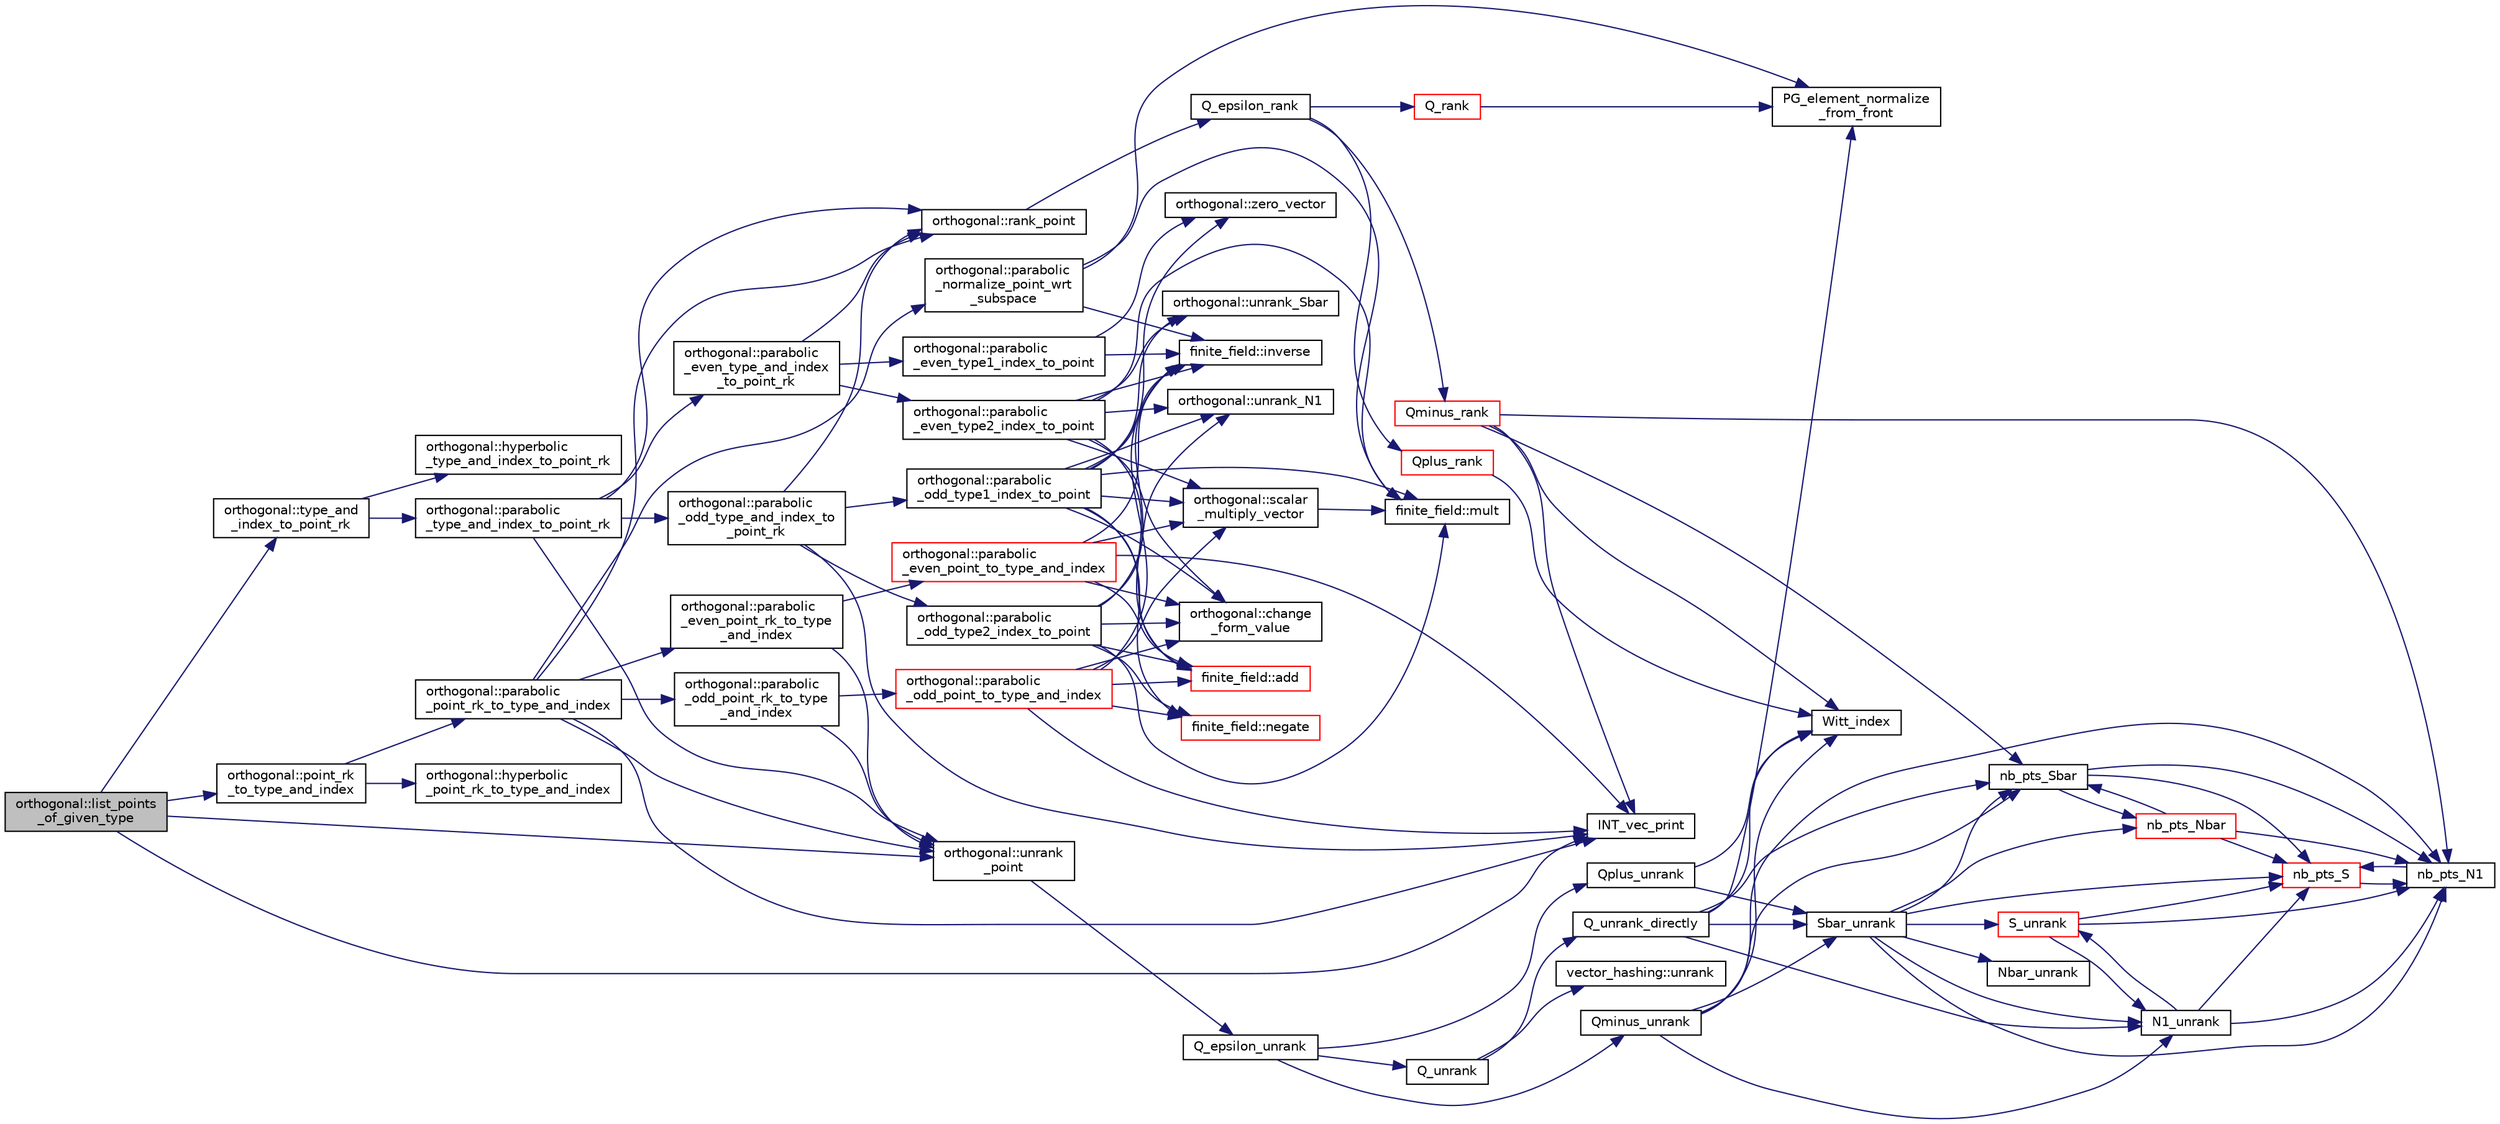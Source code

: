 digraph "orthogonal::list_points_of_given_type"
{
  edge [fontname="Helvetica",fontsize="10",labelfontname="Helvetica",labelfontsize="10"];
  node [fontname="Helvetica",fontsize="10",shape=record];
  rankdir="LR";
  Node11651 [label="orthogonal::list_points\l_of_given_type",height=0.2,width=0.4,color="black", fillcolor="grey75", style="filled", fontcolor="black"];
  Node11651 -> Node11652 [color="midnightblue",fontsize="10",style="solid",fontname="Helvetica"];
  Node11652 [label="orthogonal::type_and\l_index_to_point_rk",height=0.2,width=0.4,color="black", fillcolor="white", style="filled",URL="$d7/daa/classorthogonal.html#a319ef460cdfe3247d336c3fb482901eb"];
  Node11652 -> Node11653 [color="midnightblue",fontsize="10",style="solid",fontname="Helvetica"];
  Node11653 [label="orthogonal::hyperbolic\l_type_and_index_to_point_rk",height=0.2,width=0.4,color="black", fillcolor="white", style="filled",URL="$d7/daa/classorthogonal.html#af31cd843ff2e6eb4fe1ba9c49e62d1b8"];
  Node11652 -> Node11654 [color="midnightblue",fontsize="10",style="solid",fontname="Helvetica"];
  Node11654 [label="orthogonal::parabolic\l_type_and_index_to_point_rk",height=0.2,width=0.4,color="black", fillcolor="white", style="filled",URL="$d7/daa/classorthogonal.html#a67c316cf01b382762e6ac372f522d106"];
  Node11654 -> Node11655 [color="midnightblue",fontsize="10",style="solid",fontname="Helvetica"];
  Node11655 [label="orthogonal::unrank\l_point",height=0.2,width=0.4,color="black", fillcolor="white", style="filled",URL="$d7/daa/classorthogonal.html#ab655117100f7c66c19817b84ac5ac0a0"];
  Node11655 -> Node11656 [color="midnightblue",fontsize="10",style="solid",fontname="Helvetica"];
  Node11656 [label="Q_epsilon_unrank",height=0.2,width=0.4,color="black", fillcolor="white", style="filled",URL="$d4/d67/geometry_8h.html#af162c4d30d4a6528299e37551c353e7b"];
  Node11656 -> Node11657 [color="midnightblue",fontsize="10",style="solid",fontname="Helvetica"];
  Node11657 [label="Q_unrank",height=0.2,width=0.4,color="black", fillcolor="white", style="filled",URL="$db/da0/lib_2foundations_2geometry_2orthogonal__points_8_c.html#a6d02923d5b54ef796934e753e6f5b65b"];
  Node11657 -> Node11658 [color="midnightblue",fontsize="10",style="solid",fontname="Helvetica"];
  Node11658 [label="vector_hashing::unrank",height=0.2,width=0.4,color="black", fillcolor="white", style="filled",URL="$d8/daa/classvector__hashing.html#abbebd3a96a6d27a34b9b49af99e2ed3d"];
  Node11657 -> Node11659 [color="midnightblue",fontsize="10",style="solid",fontname="Helvetica"];
  Node11659 [label="Q_unrank_directly",height=0.2,width=0.4,color="black", fillcolor="white", style="filled",URL="$db/da0/lib_2foundations_2geometry_2orthogonal__points_8_c.html#a105e7e72249e78fcf0785c69099d90ce"];
  Node11659 -> Node11660 [color="midnightblue",fontsize="10",style="solid",fontname="Helvetica"];
  Node11660 [label="Witt_index",height=0.2,width=0.4,color="black", fillcolor="white", style="filled",URL="$db/da0/lib_2foundations_2geometry_2orthogonal__points_8_c.html#ab3483ecb9859a6758f82b5327da50534"];
  Node11659 -> Node11661 [color="midnightblue",fontsize="10",style="solid",fontname="Helvetica"];
  Node11661 [label="nb_pts_Sbar",height=0.2,width=0.4,color="black", fillcolor="white", style="filled",URL="$db/da0/lib_2foundations_2geometry_2orthogonal__points_8_c.html#a986dda26505c9934c771578b084f67cc"];
  Node11661 -> Node11662 [color="midnightblue",fontsize="10",style="solid",fontname="Helvetica"];
  Node11662 [label="nb_pts_S",height=0.2,width=0.4,color="red", fillcolor="white", style="filled",URL="$db/da0/lib_2foundations_2geometry_2orthogonal__points_8_c.html#a9bc3dec6e722644d182738102c3e04f3"];
  Node11662 -> Node11664 [color="midnightblue",fontsize="10",style="solid",fontname="Helvetica"];
  Node11664 [label="nb_pts_N1",height=0.2,width=0.4,color="black", fillcolor="white", style="filled",URL="$db/da0/lib_2foundations_2geometry_2orthogonal__points_8_c.html#ae0f2e1c76523db67b4ec9629ccc35bc6"];
  Node11664 -> Node11662 [color="midnightblue",fontsize="10",style="solid",fontname="Helvetica"];
  Node11661 -> Node11665 [color="midnightblue",fontsize="10",style="solid",fontname="Helvetica"];
  Node11665 [label="nb_pts_Nbar",height=0.2,width=0.4,color="red", fillcolor="white", style="filled",URL="$db/da0/lib_2foundations_2geometry_2orthogonal__points_8_c.html#a51b4684a176c6841fd3cd6c34c684c2c"];
  Node11665 -> Node11661 [color="midnightblue",fontsize="10",style="solid",fontname="Helvetica"];
  Node11665 -> Node11662 [color="midnightblue",fontsize="10",style="solid",fontname="Helvetica"];
  Node11665 -> Node11664 [color="midnightblue",fontsize="10",style="solid",fontname="Helvetica"];
  Node11661 -> Node11664 [color="midnightblue",fontsize="10",style="solid",fontname="Helvetica"];
  Node11659 -> Node11666 [color="midnightblue",fontsize="10",style="solid",fontname="Helvetica"];
  Node11666 [label="Sbar_unrank",height=0.2,width=0.4,color="black", fillcolor="white", style="filled",URL="$db/da0/lib_2foundations_2geometry_2orthogonal__points_8_c.html#a65d9b9ccfff12dd92f4f4e8360701c98"];
  Node11666 -> Node11661 [color="midnightblue",fontsize="10",style="solid",fontname="Helvetica"];
  Node11666 -> Node11662 [color="midnightblue",fontsize="10",style="solid",fontname="Helvetica"];
  Node11666 -> Node11667 [color="midnightblue",fontsize="10",style="solid",fontname="Helvetica"];
  Node11667 [label="S_unrank",height=0.2,width=0.4,color="red", fillcolor="white", style="filled",URL="$db/da0/lib_2foundations_2geometry_2orthogonal__points_8_c.html#a18964a35af25f1b4a85f4eaeb1543d92"];
  Node11667 -> Node11662 [color="midnightblue",fontsize="10",style="solid",fontname="Helvetica"];
  Node11667 -> Node11664 [color="midnightblue",fontsize="10",style="solid",fontname="Helvetica"];
  Node11667 -> Node11669 [color="midnightblue",fontsize="10",style="solid",fontname="Helvetica"];
  Node11669 [label="N1_unrank",height=0.2,width=0.4,color="black", fillcolor="white", style="filled",URL="$db/da0/lib_2foundations_2geometry_2orthogonal__points_8_c.html#aa9427e27f7f207c1baff3a34cc5d78cf"];
  Node11669 -> Node11662 [color="midnightblue",fontsize="10",style="solid",fontname="Helvetica"];
  Node11669 -> Node11664 [color="midnightblue",fontsize="10",style="solid",fontname="Helvetica"];
  Node11669 -> Node11667 [color="midnightblue",fontsize="10",style="solid",fontname="Helvetica"];
  Node11666 -> Node11665 [color="midnightblue",fontsize="10",style="solid",fontname="Helvetica"];
  Node11666 -> Node11664 [color="midnightblue",fontsize="10",style="solid",fontname="Helvetica"];
  Node11666 -> Node11673 [color="midnightblue",fontsize="10",style="solid",fontname="Helvetica"];
  Node11673 [label="Nbar_unrank",height=0.2,width=0.4,color="black", fillcolor="white", style="filled",URL="$db/da0/lib_2foundations_2geometry_2orthogonal__points_8_c.html#ad641d8fb061c898a2c18266e263fb278"];
  Node11666 -> Node11669 [color="midnightblue",fontsize="10",style="solid",fontname="Helvetica"];
  Node11659 -> Node11674 [color="midnightblue",fontsize="10",style="solid",fontname="Helvetica"];
  Node11674 [label="PG_element_normalize\l_from_front",height=0.2,width=0.4,color="black", fillcolor="white", style="filled",URL="$d4/d67/geometry_8h.html#af675caf5f9975573455c8d93cb56bf95"];
  Node11659 -> Node11669 [color="midnightblue",fontsize="10",style="solid",fontname="Helvetica"];
  Node11656 -> Node11675 [color="midnightblue",fontsize="10",style="solid",fontname="Helvetica"];
  Node11675 [label="Qplus_unrank",height=0.2,width=0.4,color="black", fillcolor="white", style="filled",URL="$db/da0/lib_2foundations_2geometry_2orthogonal__points_8_c.html#ad50512edd586919700e033744b4a03c8"];
  Node11675 -> Node11660 [color="midnightblue",fontsize="10",style="solid",fontname="Helvetica"];
  Node11675 -> Node11666 [color="midnightblue",fontsize="10",style="solid",fontname="Helvetica"];
  Node11656 -> Node11676 [color="midnightblue",fontsize="10",style="solid",fontname="Helvetica"];
  Node11676 [label="Qminus_unrank",height=0.2,width=0.4,color="black", fillcolor="white", style="filled",URL="$db/da0/lib_2foundations_2geometry_2orthogonal__points_8_c.html#ac2dd18f435ab479095b836a483c12c7d"];
  Node11676 -> Node11660 [color="midnightblue",fontsize="10",style="solid",fontname="Helvetica"];
  Node11676 -> Node11661 [color="midnightblue",fontsize="10",style="solid",fontname="Helvetica"];
  Node11676 -> Node11666 [color="midnightblue",fontsize="10",style="solid",fontname="Helvetica"];
  Node11676 -> Node11664 [color="midnightblue",fontsize="10",style="solid",fontname="Helvetica"];
  Node11676 -> Node11669 [color="midnightblue",fontsize="10",style="solid",fontname="Helvetica"];
  Node11654 -> Node11677 [color="midnightblue",fontsize="10",style="solid",fontname="Helvetica"];
  Node11677 [label="orthogonal::rank_point",height=0.2,width=0.4,color="black", fillcolor="white", style="filled",URL="$d7/daa/classorthogonal.html#adb4f1528590a804b3c011a68c9ebf655"];
  Node11677 -> Node11678 [color="midnightblue",fontsize="10",style="solid",fontname="Helvetica"];
  Node11678 [label="Q_epsilon_rank",height=0.2,width=0.4,color="black", fillcolor="white", style="filled",URL="$d4/d67/geometry_8h.html#a0949e1151174e2988aa697cb31942e97"];
  Node11678 -> Node11679 [color="midnightblue",fontsize="10",style="solid",fontname="Helvetica"];
  Node11679 [label="Q_rank",height=0.2,width=0.4,color="red", fillcolor="white", style="filled",URL="$db/da0/lib_2foundations_2geometry_2orthogonal__points_8_c.html#ad2671f4db3224df1e22494b9d946375e"];
  Node11679 -> Node11674 [color="midnightblue",fontsize="10",style="solid",fontname="Helvetica"];
  Node11678 -> Node11695 [color="midnightblue",fontsize="10",style="solid",fontname="Helvetica"];
  Node11695 [label="Qplus_rank",height=0.2,width=0.4,color="red", fillcolor="white", style="filled",URL="$db/da0/lib_2foundations_2geometry_2orthogonal__points_8_c.html#aaa1be357d007a845ce2866169d63afb7"];
  Node11695 -> Node11660 [color="midnightblue",fontsize="10",style="solid",fontname="Helvetica"];
  Node11678 -> Node11696 [color="midnightblue",fontsize="10",style="solid",fontname="Helvetica"];
  Node11696 [label="Qminus_rank",height=0.2,width=0.4,color="red", fillcolor="white", style="filled",URL="$db/da0/lib_2foundations_2geometry_2orthogonal__points_8_c.html#aec3e3dad3c2c12fa081edab0af2cb91a"];
  Node11696 -> Node11660 [color="midnightblue",fontsize="10",style="solid",fontname="Helvetica"];
  Node11696 -> Node11685 [color="midnightblue",fontsize="10",style="solid",fontname="Helvetica"];
  Node11685 [label="INT_vec_print",height=0.2,width=0.4,color="black", fillcolor="white", style="filled",URL="$df/dbf/sajeeb_8_c.html#a79a5901af0b47dd0d694109543c027fe"];
  Node11696 -> Node11661 [color="midnightblue",fontsize="10",style="solid",fontname="Helvetica"];
  Node11696 -> Node11664 [color="midnightblue",fontsize="10",style="solid",fontname="Helvetica"];
  Node11654 -> Node11698 [color="midnightblue",fontsize="10",style="solid",fontname="Helvetica"];
  Node11698 [label="orthogonal::parabolic\l_even_type_and_index\l_to_point_rk",height=0.2,width=0.4,color="black", fillcolor="white", style="filled",URL="$d7/daa/classorthogonal.html#af43894039e8c5a8039f52b93dfa3ff77"];
  Node11698 -> Node11699 [color="midnightblue",fontsize="10",style="solid",fontname="Helvetica"];
  Node11699 [label="orthogonal::parabolic\l_even_type1_index_to_point",height=0.2,width=0.4,color="black", fillcolor="white", style="filled",URL="$d7/daa/classorthogonal.html#a6646754b896f772146faceaa4100403f"];
  Node11699 -> Node11700 [color="midnightblue",fontsize="10",style="solid",fontname="Helvetica"];
  Node11700 [label="orthogonal::zero_vector",height=0.2,width=0.4,color="black", fillcolor="white", style="filled",URL="$d7/daa/classorthogonal.html#ac549a3cc712c2e811ae33820f0ccd59a"];
  Node11699 -> Node11701 [color="midnightblue",fontsize="10",style="solid",fontname="Helvetica"];
  Node11701 [label="finite_field::inverse",height=0.2,width=0.4,color="black", fillcolor="white", style="filled",URL="$df/d5a/classfinite__field.html#a69f2a12c01e70b7ce2d115c5221c9cdd"];
  Node11698 -> Node11677 [color="midnightblue",fontsize="10",style="solid",fontname="Helvetica"];
  Node11698 -> Node11702 [color="midnightblue",fontsize="10",style="solid",fontname="Helvetica"];
  Node11702 [label="orthogonal::parabolic\l_even_type2_index_to_point",height=0.2,width=0.4,color="black", fillcolor="white", style="filled",URL="$d7/daa/classorthogonal.html#ac00a073ffe018536d0b07841b405533a"];
  Node11702 -> Node11703 [color="midnightblue",fontsize="10",style="solid",fontname="Helvetica"];
  Node11703 [label="orthogonal::unrank_N1",height=0.2,width=0.4,color="black", fillcolor="white", style="filled",URL="$d7/daa/classorthogonal.html#ac39ac9cea140f569c2b78ad01310b4b6"];
  Node11702 -> Node11704 [color="midnightblue",fontsize="10",style="solid",fontname="Helvetica"];
  Node11704 [label="orthogonal::change\l_form_value",height=0.2,width=0.4,color="black", fillcolor="white", style="filled",URL="$d7/daa/classorthogonal.html#a981c26d4b73e152cd884f0b969a581bf"];
  Node11702 -> Node11705 [color="midnightblue",fontsize="10",style="solid",fontname="Helvetica"];
  Node11705 [label="orthogonal::unrank_Sbar",height=0.2,width=0.4,color="black", fillcolor="white", style="filled",URL="$d7/daa/classorthogonal.html#af5dc4e991f79be6bfdce4325648e037a"];
  Node11702 -> Node11706 [color="midnightblue",fontsize="10",style="solid",fontname="Helvetica"];
  Node11706 [label="orthogonal::scalar\l_multiply_vector",height=0.2,width=0.4,color="black", fillcolor="white", style="filled",URL="$d7/daa/classorthogonal.html#aa09d1376cd2f6bd9a3dbc05d2e300345"];
  Node11706 -> Node11707 [color="midnightblue",fontsize="10",style="solid",fontname="Helvetica"];
  Node11707 [label="finite_field::mult",height=0.2,width=0.4,color="black", fillcolor="white", style="filled",URL="$df/d5a/classfinite__field.html#a24fb5917aa6d4d656fd855b7f44a13b0"];
  Node11702 -> Node11701 [color="midnightblue",fontsize="10",style="solid",fontname="Helvetica"];
  Node11702 -> Node11707 [color="midnightblue",fontsize="10",style="solid",fontname="Helvetica"];
  Node11702 -> Node11708 [color="midnightblue",fontsize="10",style="solid",fontname="Helvetica"];
  Node11708 [label="finite_field::add",height=0.2,width=0.4,color="red", fillcolor="white", style="filled",URL="$df/d5a/classfinite__field.html#a8f12328a27500f3c7be0c849ebbc9d14"];
  Node11654 -> Node11711 [color="midnightblue",fontsize="10",style="solid",fontname="Helvetica"];
  Node11711 [label="orthogonal::parabolic\l_odd_type_and_index_to\l_point_rk",height=0.2,width=0.4,color="black", fillcolor="white", style="filled",URL="$d7/daa/classorthogonal.html#aac70113614b52601e38b3ce8cbffbc9a"];
  Node11711 -> Node11712 [color="midnightblue",fontsize="10",style="solid",fontname="Helvetica"];
  Node11712 [label="orthogonal::parabolic\l_odd_type1_index_to_point",height=0.2,width=0.4,color="black", fillcolor="white", style="filled",URL="$d7/daa/classorthogonal.html#a90ae2eb18659cb8dcd94eafc0b4eccf7"];
  Node11712 -> Node11703 [color="midnightblue",fontsize="10",style="solid",fontname="Helvetica"];
  Node11712 -> Node11713 [color="midnightblue",fontsize="10",style="solid",fontname="Helvetica"];
  Node11713 [label="finite_field::negate",height=0.2,width=0.4,color="red", fillcolor="white", style="filled",URL="$df/d5a/classfinite__field.html#aa9d798298f25d4a9262b5bc5f1733e31"];
  Node11712 -> Node11704 [color="midnightblue",fontsize="10",style="solid",fontname="Helvetica"];
  Node11712 -> Node11707 [color="midnightblue",fontsize="10",style="solid",fontname="Helvetica"];
  Node11712 -> Node11701 [color="midnightblue",fontsize="10",style="solid",fontname="Helvetica"];
  Node11712 -> Node11700 [color="midnightblue",fontsize="10",style="solid",fontname="Helvetica"];
  Node11712 -> Node11705 [color="midnightblue",fontsize="10",style="solid",fontname="Helvetica"];
  Node11712 -> Node11706 [color="midnightblue",fontsize="10",style="solid",fontname="Helvetica"];
  Node11712 -> Node11708 [color="midnightblue",fontsize="10",style="solid",fontname="Helvetica"];
  Node11711 -> Node11685 [color="midnightblue",fontsize="10",style="solid",fontname="Helvetica"];
  Node11711 -> Node11677 [color="midnightblue",fontsize="10",style="solid",fontname="Helvetica"];
  Node11711 -> Node11714 [color="midnightblue",fontsize="10",style="solid",fontname="Helvetica"];
  Node11714 [label="orthogonal::parabolic\l_odd_type2_index_to_point",height=0.2,width=0.4,color="black", fillcolor="white", style="filled",URL="$d7/daa/classorthogonal.html#a7bbc04bb592d92a5dc35b77f33811fe0"];
  Node11714 -> Node11703 [color="midnightblue",fontsize="10",style="solid",fontname="Helvetica"];
  Node11714 -> Node11713 [color="midnightblue",fontsize="10",style="solid",fontname="Helvetica"];
  Node11714 -> Node11704 [color="midnightblue",fontsize="10",style="solid",fontname="Helvetica"];
  Node11714 -> Node11707 [color="midnightblue",fontsize="10",style="solid",fontname="Helvetica"];
  Node11714 -> Node11701 [color="midnightblue",fontsize="10",style="solid",fontname="Helvetica"];
  Node11714 -> Node11708 [color="midnightblue",fontsize="10",style="solid",fontname="Helvetica"];
  Node11651 -> Node11655 [color="midnightblue",fontsize="10",style="solid",fontname="Helvetica"];
  Node11651 -> Node11685 [color="midnightblue",fontsize="10",style="solid",fontname="Helvetica"];
  Node11651 -> Node11715 [color="midnightblue",fontsize="10",style="solid",fontname="Helvetica"];
  Node11715 [label="orthogonal::point_rk\l_to_type_and_index",height=0.2,width=0.4,color="black", fillcolor="white", style="filled",URL="$d7/daa/classorthogonal.html#a5419c9c6b60c81e6e66f3606e7ad1815"];
  Node11715 -> Node11716 [color="midnightblue",fontsize="10",style="solid",fontname="Helvetica"];
  Node11716 [label="orthogonal::hyperbolic\l_point_rk_to_type_and_index",height=0.2,width=0.4,color="black", fillcolor="white", style="filled",URL="$d7/daa/classorthogonal.html#aad0a2a87d54b571f0d6581dec4d59eab"];
  Node11715 -> Node11717 [color="midnightblue",fontsize="10",style="solid",fontname="Helvetica"];
  Node11717 [label="orthogonal::parabolic\l_point_rk_to_type_and_index",height=0.2,width=0.4,color="black", fillcolor="white", style="filled",URL="$d7/daa/classorthogonal.html#aadca2791fa70e971edf85858b725502d"];
  Node11717 -> Node11655 [color="midnightblue",fontsize="10",style="solid",fontname="Helvetica"];
  Node11717 -> Node11685 [color="midnightblue",fontsize="10",style="solid",fontname="Helvetica"];
  Node11717 -> Node11718 [color="midnightblue",fontsize="10",style="solid",fontname="Helvetica"];
  Node11718 [label="orthogonal::parabolic\l_normalize_point_wrt\l_subspace",height=0.2,width=0.4,color="black", fillcolor="white", style="filled",URL="$d7/daa/classorthogonal.html#addb6cb7424128361116573d43de60533"];
  Node11718 -> Node11674 [color="midnightblue",fontsize="10",style="solid",fontname="Helvetica"];
  Node11718 -> Node11701 [color="midnightblue",fontsize="10",style="solid",fontname="Helvetica"];
  Node11718 -> Node11707 [color="midnightblue",fontsize="10",style="solid",fontname="Helvetica"];
  Node11717 -> Node11677 [color="midnightblue",fontsize="10",style="solid",fontname="Helvetica"];
  Node11717 -> Node11719 [color="midnightblue",fontsize="10",style="solid",fontname="Helvetica"];
  Node11719 [label="orthogonal::parabolic\l_even_point_rk_to_type\l_and_index",height=0.2,width=0.4,color="black", fillcolor="white", style="filled",URL="$d7/daa/classorthogonal.html#ad0db009032dfb3899928cfc7d14fd6e6"];
  Node11719 -> Node11655 [color="midnightblue",fontsize="10",style="solid",fontname="Helvetica"];
  Node11719 -> Node11720 [color="midnightblue",fontsize="10",style="solid",fontname="Helvetica"];
  Node11720 [label="orthogonal::parabolic\l_even_point_to_type_and_index",height=0.2,width=0.4,color="red", fillcolor="white", style="filled",URL="$d7/daa/classorthogonal.html#adc21e597558e245b7fe039e3033adcab"];
  Node11720 -> Node11685 [color="midnightblue",fontsize="10",style="solid",fontname="Helvetica"];
  Node11720 -> Node11704 [color="midnightblue",fontsize="10",style="solid",fontname="Helvetica"];
  Node11720 -> Node11701 [color="midnightblue",fontsize="10",style="solid",fontname="Helvetica"];
  Node11720 -> Node11706 [color="midnightblue",fontsize="10",style="solid",fontname="Helvetica"];
  Node11720 -> Node11708 [color="midnightblue",fontsize="10",style="solid",fontname="Helvetica"];
  Node11717 -> Node11727 [color="midnightblue",fontsize="10",style="solid",fontname="Helvetica"];
  Node11727 [label="orthogonal::parabolic\l_odd_point_rk_to_type\l_and_index",height=0.2,width=0.4,color="black", fillcolor="white", style="filled",URL="$d7/daa/classorthogonal.html#a5a734a756f44e8ea0c2e4822e795e309"];
  Node11727 -> Node11655 [color="midnightblue",fontsize="10",style="solid",fontname="Helvetica"];
  Node11727 -> Node11728 [color="midnightblue",fontsize="10",style="solid",fontname="Helvetica"];
  Node11728 [label="orthogonal::parabolic\l_odd_point_to_type_and_index",height=0.2,width=0.4,color="red", fillcolor="white", style="filled",URL="$d7/daa/classorthogonal.html#ab622195db63c362531a84080a95d38ff"];
  Node11728 -> Node11685 [color="midnightblue",fontsize="10",style="solid",fontname="Helvetica"];
  Node11728 -> Node11713 [color="midnightblue",fontsize="10",style="solid",fontname="Helvetica"];
  Node11728 -> Node11704 [color="midnightblue",fontsize="10",style="solid",fontname="Helvetica"];
  Node11728 -> Node11701 [color="midnightblue",fontsize="10",style="solid",fontname="Helvetica"];
  Node11728 -> Node11706 [color="midnightblue",fontsize="10",style="solid",fontname="Helvetica"];
  Node11728 -> Node11708 [color="midnightblue",fontsize="10",style="solid",fontname="Helvetica"];
}

